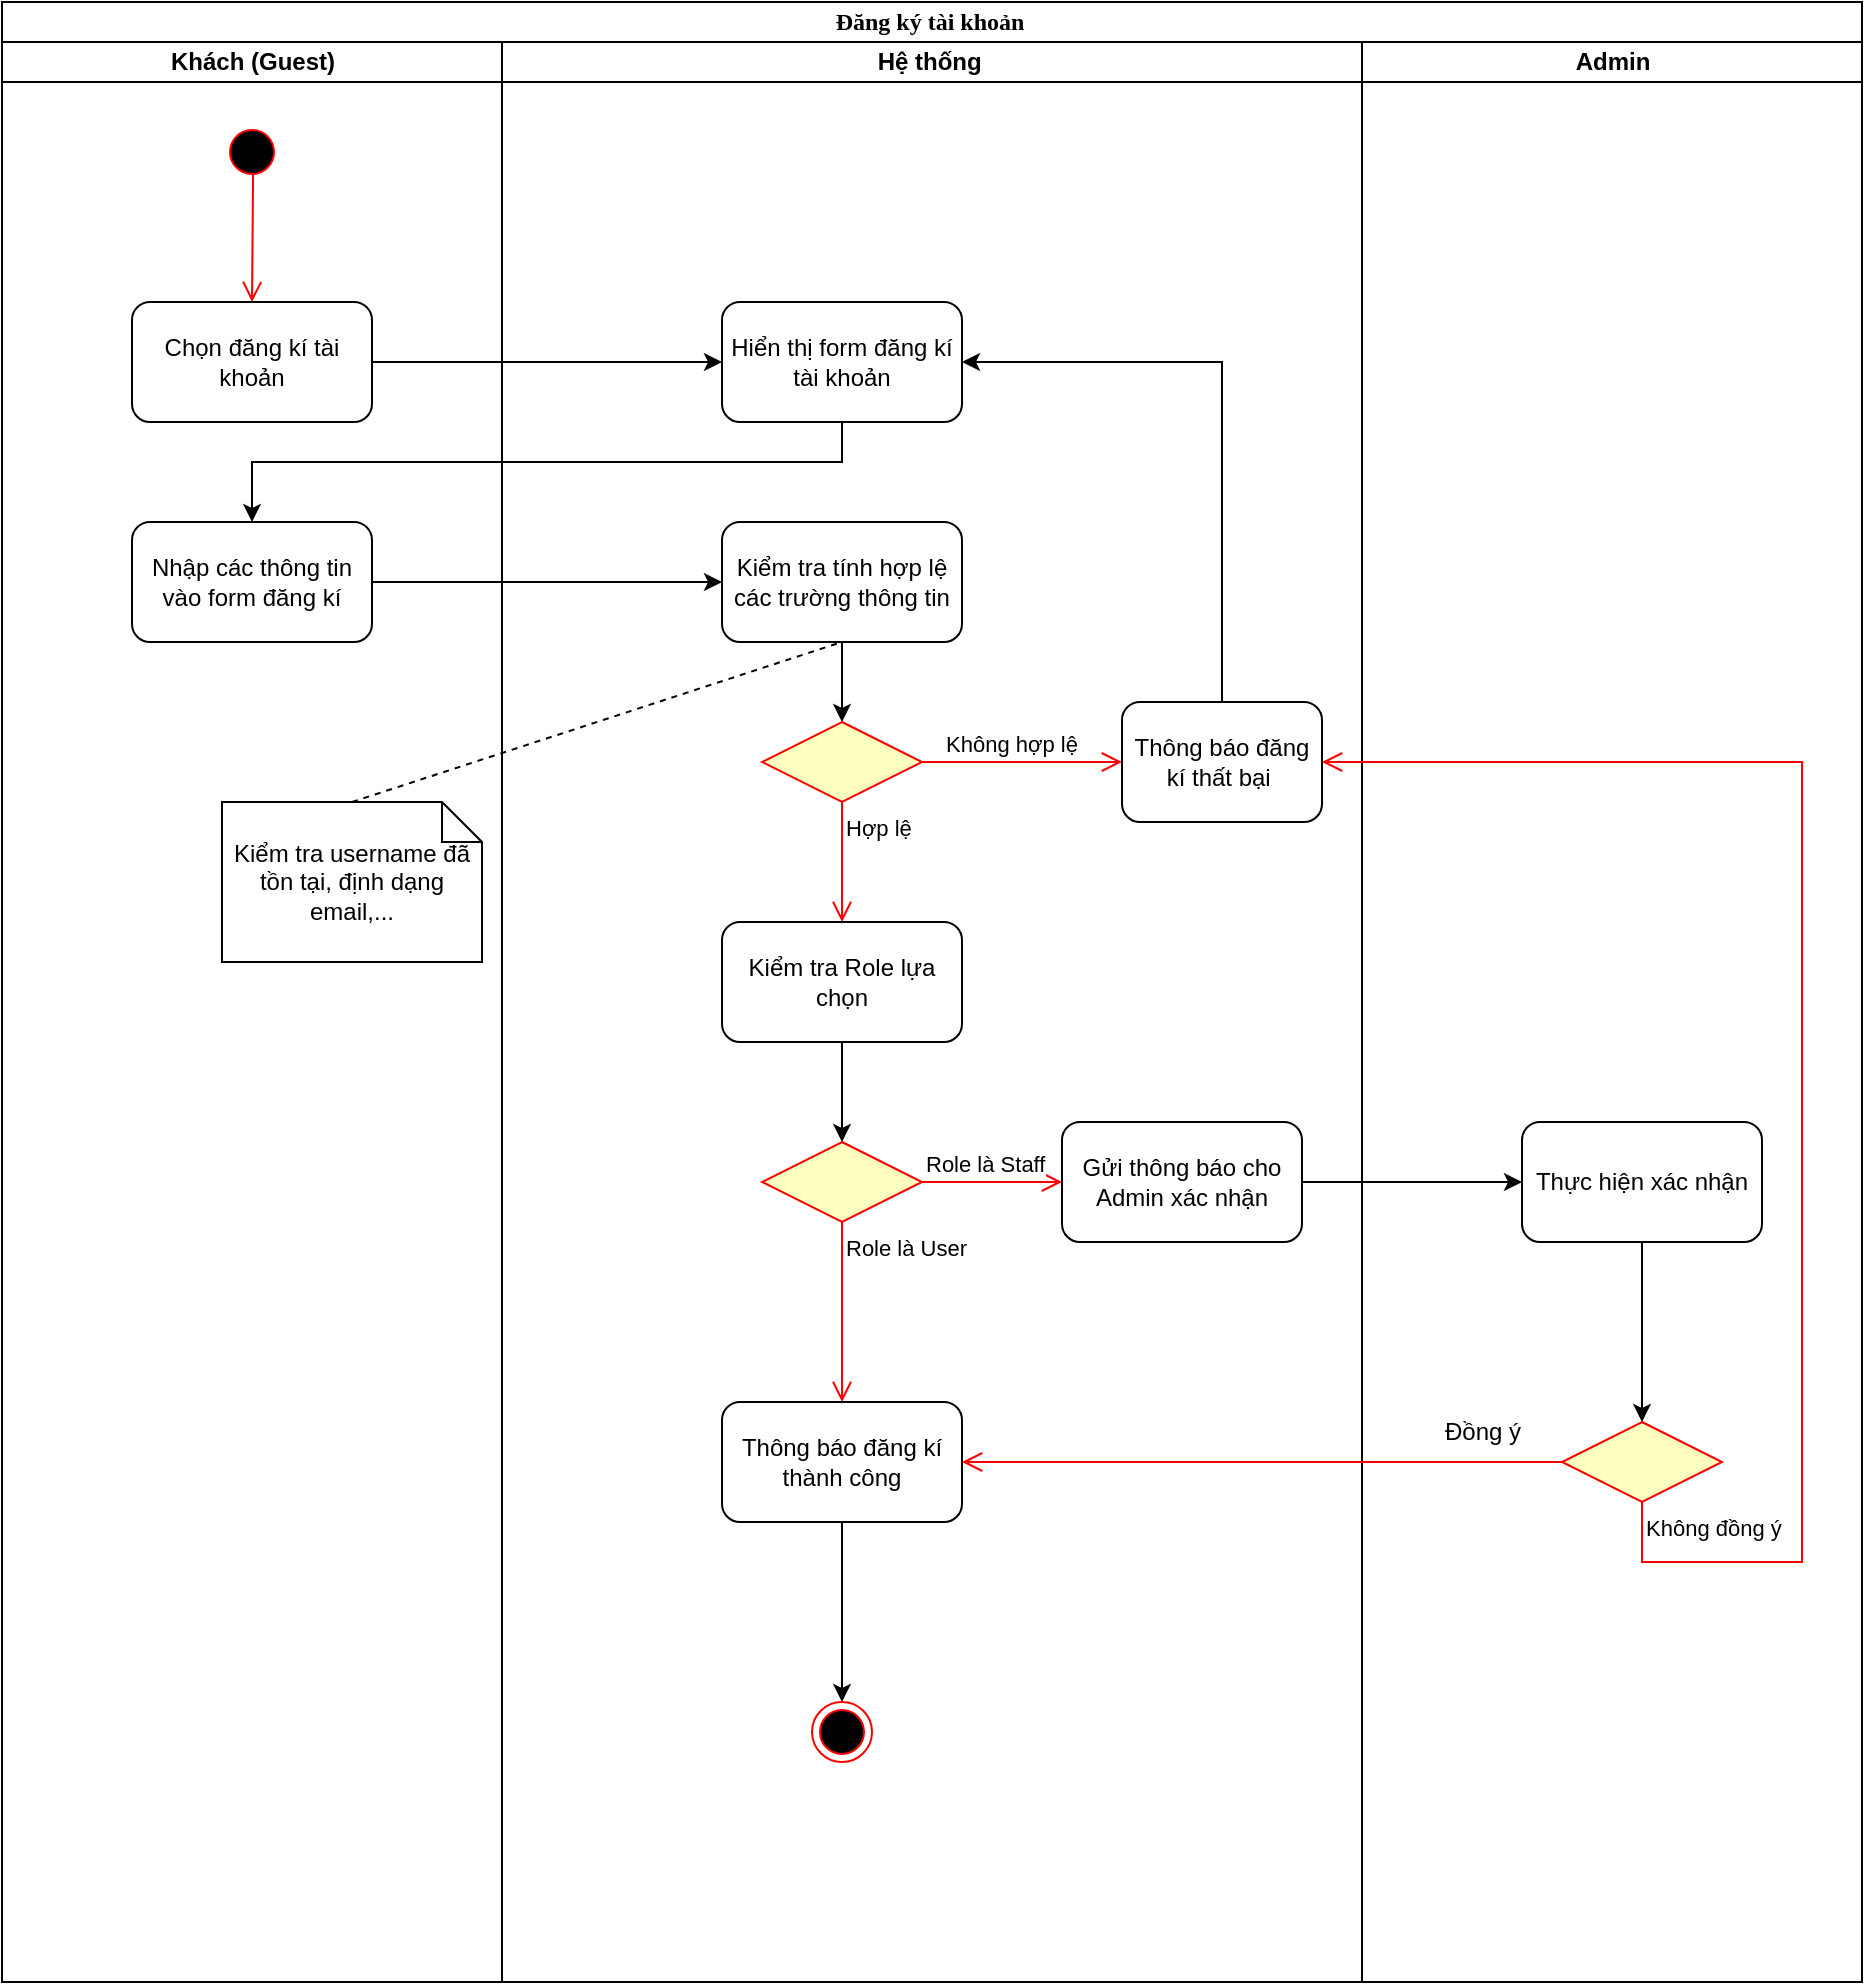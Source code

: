 <mxfile version="26.2.12">
  <diagram name="Page-1" id="0783ab3e-0a74-02c8-0abd-f7b4e66b4bec">
    <mxGraphModel dx="1821" dy="814" grid="1" gridSize="10" guides="1" tooltips="1" connect="1" arrows="1" fold="1" page="1" pageScale="1" pageWidth="850" pageHeight="1100" background="none" math="0" shadow="0">
      <root>
        <mxCell id="0" />
        <mxCell id="1" parent="0" />
        <mxCell id="1c1d494c118603dd-1" value="Đăng ký tài khoản&amp;nbsp;" style="swimlane;html=1;childLayout=stackLayout;startSize=20;rounded=0;shadow=0;comic=0;labelBackgroundColor=none;strokeWidth=1;fontFamily=Verdana;fontSize=12;align=center;" parent="1" vertex="1">
          <mxGeometry x="40" y="20" width="930" height="990" as="geometry" />
        </mxCell>
        <mxCell id="1c1d494c118603dd-2" value="Khách (Guest)" style="swimlane;html=1;startSize=20;" parent="1c1d494c118603dd-1" vertex="1">
          <mxGeometry y="20" width="250" height="970" as="geometry" />
        </mxCell>
        <mxCell id="jmFtuimDqr01npIciSsm-1" value="" style="ellipse;html=1;shape=startState;fillColor=#000000;strokeColor=#ff0000;" vertex="1" parent="1c1d494c118603dd-2">
          <mxGeometry x="110" y="40" width="30" height="30" as="geometry" />
        </mxCell>
        <mxCell id="jmFtuimDqr01npIciSsm-2" value="" style="edgeStyle=orthogonalEdgeStyle;html=1;verticalAlign=bottom;endArrow=open;endSize=8;strokeColor=#ff0000;rounded=0;exitX=0.518;exitY=0.846;exitDx=0;exitDy=0;exitPerimeter=0;" edge="1" source="jmFtuimDqr01npIciSsm-1" parent="1c1d494c118603dd-2">
          <mxGeometry relative="1" as="geometry">
            <mxPoint x="125" y="130" as="targetPoint" />
            <mxPoint x="125" y="60" as="sourcePoint" />
          </mxGeometry>
        </mxCell>
        <mxCell id="jmFtuimDqr01npIciSsm-3" value="Chọn đăng kí tài khoản" style="rounded=1;whiteSpace=wrap;html=1;" vertex="1" parent="1c1d494c118603dd-2">
          <mxGeometry x="65" y="130" width="120" height="60" as="geometry" />
        </mxCell>
        <mxCell id="jmFtuimDqr01npIciSsm-6" value="Nhập các thông tin vào form đăng kí" style="rounded=1;whiteSpace=wrap;html=1;" vertex="1" parent="1c1d494c118603dd-2">
          <mxGeometry x="65" y="240" width="120" height="60" as="geometry" />
        </mxCell>
        <mxCell id="jmFtuimDqr01npIciSsm-34" value="Kiểm tra username đã tồn tại, định dạng email,..." style="shape=note;size=20;whiteSpace=wrap;html=1;" vertex="1" parent="1c1d494c118603dd-2">
          <mxGeometry x="110" y="380" width="130" height="80" as="geometry" />
        </mxCell>
        <mxCell id="1c1d494c118603dd-3" value="Hệ thống&amp;nbsp;" style="swimlane;html=1;startSize=20;" parent="1c1d494c118603dd-1" vertex="1">
          <mxGeometry x="250" y="20" width="430" height="970" as="geometry" />
        </mxCell>
        <mxCell id="jmFtuimDqr01npIciSsm-5" value="Hiển thị form đăng kí tài khoản" style="rounded=1;whiteSpace=wrap;html=1;" vertex="1" parent="1c1d494c118603dd-3">
          <mxGeometry x="110" y="130" width="120" height="60" as="geometry" />
        </mxCell>
        <mxCell id="jmFtuimDqr01npIciSsm-9" value="Kiểm tra tính hợp lệ các trường thông tin" style="rounded=1;whiteSpace=wrap;html=1;" vertex="1" parent="1c1d494c118603dd-3">
          <mxGeometry x="110" y="240" width="120" height="60" as="geometry" />
        </mxCell>
        <mxCell id="jmFtuimDqr01npIciSsm-10" value="" style="rhombus;whiteSpace=wrap;html=1;fontColor=#000000;fillColor=#ffffc0;strokeColor=#ff0000;" vertex="1" parent="1c1d494c118603dd-3">
          <mxGeometry x="130" y="340" width="80" height="40" as="geometry" />
        </mxCell>
        <mxCell id="jmFtuimDqr01npIciSsm-11" value="Không hợp lệ" style="edgeStyle=orthogonalEdgeStyle;html=1;align=left;verticalAlign=bottom;endArrow=open;endSize=8;strokeColor=#ff0000;rounded=0;" edge="1" source="jmFtuimDqr01npIciSsm-10" parent="1c1d494c118603dd-3">
          <mxGeometry x="-0.801" relative="1" as="geometry">
            <mxPoint x="310" y="360" as="targetPoint" />
            <mxPoint as="offset" />
          </mxGeometry>
        </mxCell>
        <mxCell id="jmFtuimDqr01npIciSsm-12" value="Hợp lệ" style="edgeStyle=orthogonalEdgeStyle;html=1;align=left;verticalAlign=top;endArrow=open;endSize=8;strokeColor=#ff0000;rounded=0;" edge="1" source="jmFtuimDqr01npIciSsm-10" parent="1c1d494c118603dd-3">
          <mxGeometry x="-1" relative="1" as="geometry">
            <mxPoint x="170" y="440" as="targetPoint" />
          </mxGeometry>
        </mxCell>
        <mxCell id="jmFtuimDqr01npIciSsm-13" value="Thông báo đăng kí thất bại&amp;nbsp;" style="rounded=1;whiteSpace=wrap;html=1;" vertex="1" parent="1c1d494c118603dd-3">
          <mxGeometry x="310" y="330" width="100" height="60" as="geometry" />
        </mxCell>
        <mxCell id="jmFtuimDqr01npIciSsm-15" value="" style="endArrow=classic;html=1;rounded=0;exitX=0.5;exitY=0;exitDx=0;exitDy=0;entryX=1;entryY=0.5;entryDx=0;entryDy=0;" edge="1" parent="1c1d494c118603dd-3" source="jmFtuimDqr01npIciSsm-13" target="jmFtuimDqr01npIciSsm-5">
          <mxGeometry width="50" height="50" relative="1" as="geometry">
            <mxPoint x="280" y="280" as="sourcePoint" />
            <mxPoint x="330" y="230" as="targetPoint" />
            <Array as="points">
              <mxPoint x="360" y="160" />
            </Array>
          </mxGeometry>
        </mxCell>
        <mxCell id="jmFtuimDqr01npIciSsm-16" value="" style="endArrow=classic;html=1;rounded=0;exitX=0.5;exitY=1;exitDx=0;exitDy=0;entryX=0.5;entryY=0;entryDx=0;entryDy=0;" edge="1" parent="1c1d494c118603dd-3" source="jmFtuimDqr01npIciSsm-9" target="jmFtuimDqr01npIciSsm-10">
          <mxGeometry width="50" height="50" relative="1" as="geometry">
            <mxPoint x="120" y="420" as="sourcePoint" />
            <mxPoint x="170" y="370" as="targetPoint" />
          </mxGeometry>
        </mxCell>
        <mxCell id="jmFtuimDqr01npIciSsm-17" value="Kiểm tra Role lựa chọn" style="rounded=1;whiteSpace=wrap;html=1;" vertex="1" parent="1c1d494c118603dd-3">
          <mxGeometry x="110" y="440" width="120" height="60" as="geometry" />
        </mxCell>
        <mxCell id="jmFtuimDqr01npIciSsm-21" value="" style="rhombus;whiteSpace=wrap;html=1;fontColor=#000000;fillColor=#ffffc0;strokeColor=#ff0000;" vertex="1" parent="1c1d494c118603dd-3">
          <mxGeometry x="130" y="550" width="80" height="40" as="geometry" />
        </mxCell>
        <mxCell id="jmFtuimDqr01npIciSsm-23" value="Role là User" style="edgeStyle=orthogonalEdgeStyle;html=1;align=left;verticalAlign=top;endArrow=open;endSize=8;strokeColor=#ff0000;rounded=0;" edge="1" source="jmFtuimDqr01npIciSsm-21" parent="1c1d494c118603dd-3" target="jmFtuimDqr01npIciSsm-26">
          <mxGeometry x="-1" relative="1" as="geometry">
            <mxPoint x="170" y="650" as="targetPoint" />
          </mxGeometry>
        </mxCell>
        <mxCell id="jmFtuimDqr01npIciSsm-25" value="Gửi thông báo cho Admin xác nhận" style="rounded=1;whiteSpace=wrap;html=1;" vertex="1" parent="1c1d494c118603dd-3">
          <mxGeometry x="280.0" y="540" width="120" height="60" as="geometry" />
        </mxCell>
        <mxCell id="jmFtuimDqr01npIciSsm-22" value="Role là Staff" style="edgeStyle=orthogonalEdgeStyle;html=1;align=left;verticalAlign=bottom;endArrow=open;endSize=8;strokeColor=#ff0000;rounded=0;" edge="1" source="jmFtuimDqr01npIciSsm-21" parent="1c1d494c118603dd-3" target="jmFtuimDqr01npIciSsm-25">
          <mxGeometry x="-1" relative="1" as="geometry">
            <mxPoint x="280" y="570" as="targetPoint" />
          </mxGeometry>
        </mxCell>
        <mxCell id="jmFtuimDqr01npIciSsm-26" value="Thông báo đăng kí thành công" style="rounded=1;whiteSpace=wrap;html=1;" vertex="1" parent="1c1d494c118603dd-3">
          <mxGeometry x="110" y="680" width="120" height="60" as="geometry" />
        </mxCell>
        <mxCell id="jmFtuimDqr01npIciSsm-38" value="" style="ellipse;html=1;shape=endState;fillColor=#000000;strokeColor=#ff0000;" vertex="1" parent="1c1d494c118603dd-3">
          <mxGeometry x="155" y="830" width="30" height="30" as="geometry" />
        </mxCell>
        <mxCell id="jmFtuimDqr01npIciSsm-39" value="" style="endArrow=classic;html=1;rounded=0;exitX=0.5;exitY=1;exitDx=0;exitDy=0;entryX=0.5;entryY=0;entryDx=0;entryDy=0;" edge="1" parent="1c1d494c118603dd-3" source="jmFtuimDqr01npIciSsm-26" target="jmFtuimDqr01npIciSsm-38">
          <mxGeometry width="50" height="50" relative="1" as="geometry">
            <mxPoint x="60" y="590" as="sourcePoint" />
            <mxPoint x="110" y="540" as="targetPoint" />
          </mxGeometry>
        </mxCell>
        <mxCell id="1c1d494c118603dd-4" value="Admin" style="swimlane;html=1;startSize=20;" parent="1c1d494c118603dd-1" vertex="1">
          <mxGeometry x="680" y="20" width="250" height="970" as="geometry" />
        </mxCell>
        <mxCell id="jmFtuimDqr01npIciSsm-28" value="Thực hiện xác nhận" style="rounded=1;whiteSpace=wrap;html=1;" vertex="1" parent="1c1d494c118603dd-4">
          <mxGeometry x="80" y="540" width="120" height="60" as="geometry" />
        </mxCell>
        <mxCell id="jmFtuimDqr01npIciSsm-29" value="" style="rhombus;whiteSpace=wrap;html=1;fontColor=#000000;fillColor=#ffffc0;strokeColor=#ff0000;" vertex="1" parent="1c1d494c118603dd-4">
          <mxGeometry x="100" y="690" width="80" height="40" as="geometry" />
        </mxCell>
        <mxCell id="jmFtuimDqr01npIciSsm-32" value="Đồng ý" style="text;html=1;align=center;verticalAlign=middle;resizable=0;points=[];autosize=1;strokeColor=none;fillColor=none;" vertex="1" parent="1c1d494c118603dd-4">
          <mxGeometry x="30" y="680" width="60" height="30" as="geometry" />
        </mxCell>
        <mxCell id="jmFtuimDqr01npIciSsm-33" value="" style="endArrow=classic;html=1;rounded=0;exitX=0.5;exitY=1;exitDx=0;exitDy=0;entryX=0.5;entryY=0;entryDx=0;entryDy=0;" edge="1" parent="1c1d494c118603dd-4" source="jmFtuimDqr01npIciSsm-28" target="jmFtuimDqr01npIciSsm-29">
          <mxGeometry width="50" height="50" relative="1" as="geometry">
            <mxPoint x="-130" y="670" as="sourcePoint" />
            <mxPoint x="-80" y="620" as="targetPoint" />
          </mxGeometry>
        </mxCell>
        <mxCell id="jmFtuimDqr01npIciSsm-7" value="" style="endArrow=classic;html=1;rounded=0;exitX=0.5;exitY=1;exitDx=0;exitDy=0;entryX=0.5;entryY=0;entryDx=0;entryDy=0;" edge="1" parent="1c1d494c118603dd-1" source="jmFtuimDqr01npIciSsm-5" target="jmFtuimDqr01npIciSsm-6">
          <mxGeometry width="50" height="50" relative="1" as="geometry">
            <mxPoint x="310" y="260" as="sourcePoint" />
            <mxPoint x="360" y="210" as="targetPoint" />
            <Array as="points">
              <mxPoint x="420" y="230" />
              <mxPoint x="125" y="230" />
            </Array>
          </mxGeometry>
        </mxCell>
        <mxCell id="jmFtuimDqr01npIciSsm-8" value="" style="endArrow=classic;html=1;rounded=0;exitX=1;exitY=0.5;exitDx=0;exitDy=0;" edge="1" parent="1c1d494c118603dd-1" source="jmFtuimDqr01npIciSsm-6" target="jmFtuimDqr01npIciSsm-9">
          <mxGeometry width="50" height="50" relative="1" as="geometry">
            <mxPoint x="230" y="390" as="sourcePoint" />
            <mxPoint x="360" y="290" as="targetPoint" />
          </mxGeometry>
        </mxCell>
        <mxCell id="jmFtuimDqr01npIciSsm-30" value="" style="edgeStyle=orthogonalEdgeStyle;html=1;align=left;verticalAlign=bottom;endArrow=open;endSize=8;strokeColor=#ff0000;rounded=0;entryX=1;entryY=0.5;entryDx=0;entryDy=0;" edge="1" source="jmFtuimDqr01npIciSsm-29" parent="1c1d494c118603dd-1" target="jmFtuimDqr01npIciSsm-26">
          <mxGeometry x="-1" relative="1" as="geometry">
            <mxPoint x="690" y="700" as="targetPoint" />
          </mxGeometry>
        </mxCell>
        <mxCell id="jmFtuimDqr01npIciSsm-31" value="Không đồng ý" style="edgeStyle=orthogonalEdgeStyle;html=1;align=left;verticalAlign=top;endArrow=open;endSize=8;strokeColor=#ff0000;rounded=0;entryX=1;entryY=0.5;entryDx=0;entryDy=0;" edge="1" source="jmFtuimDqr01npIciSsm-29" parent="1c1d494c118603dd-1" target="jmFtuimDqr01npIciSsm-13">
          <mxGeometry x="-1" relative="1" as="geometry">
            <mxPoint x="900" y="460" as="targetPoint" />
            <Array as="points">
              <mxPoint x="820" y="780" />
              <mxPoint x="900" y="780" />
              <mxPoint x="900" y="380" />
            </Array>
          </mxGeometry>
        </mxCell>
        <mxCell id="jmFtuimDqr01npIciSsm-37" value="" style="endArrow=none;dashed=1;html=1;rounded=0;exitX=0.5;exitY=0;exitDx=0;exitDy=0;exitPerimeter=0;entryX=0.5;entryY=1;entryDx=0;entryDy=0;" edge="1" parent="1c1d494c118603dd-1" source="jmFtuimDqr01npIciSsm-34" target="jmFtuimDqr01npIciSsm-9">
          <mxGeometry width="50" height="50" relative="1" as="geometry">
            <mxPoint x="330" y="450" as="sourcePoint" />
            <mxPoint x="380" y="400" as="targetPoint" />
          </mxGeometry>
        </mxCell>
        <mxCell id="jmFtuimDqr01npIciSsm-4" value="" style="endArrow=classic;html=1;rounded=0;exitX=1;exitY=0.5;exitDx=0;exitDy=0;" edge="1" parent="1" source="jmFtuimDqr01npIciSsm-3">
          <mxGeometry width="50" height="50" relative="1" as="geometry">
            <mxPoint x="260" y="200" as="sourcePoint" />
            <mxPoint x="400" y="200" as="targetPoint" />
          </mxGeometry>
        </mxCell>
        <mxCell id="jmFtuimDqr01npIciSsm-18" value="" style="endArrow=classic;html=1;rounded=0;exitX=0.5;exitY=1;exitDx=0;exitDy=0;" edge="1" parent="1" source="jmFtuimDqr01npIciSsm-17">
          <mxGeometry width="50" height="50" relative="1" as="geometry">
            <mxPoint x="410" y="600" as="sourcePoint" />
            <mxPoint x="460" y="590" as="targetPoint" />
          </mxGeometry>
        </mxCell>
        <mxCell id="jmFtuimDqr01npIciSsm-27" value="" style="endArrow=classic;html=1;rounded=0;exitX=1;exitY=0.5;exitDx=0;exitDy=0;" edge="1" parent="1" source="jmFtuimDqr01npIciSsm-25">
          <mxGeometry width="50" height="50" relative="1" as="geometry">
            <mxPoint x="590" y="570" as="sourcePoint" />
            <mxPoint x="800" y="610" as="targetPoint" />
          </mxGeometry>
        </mxCell>
      </root>
    </mxGraphModel>
  </diagram>
</mxfile>
